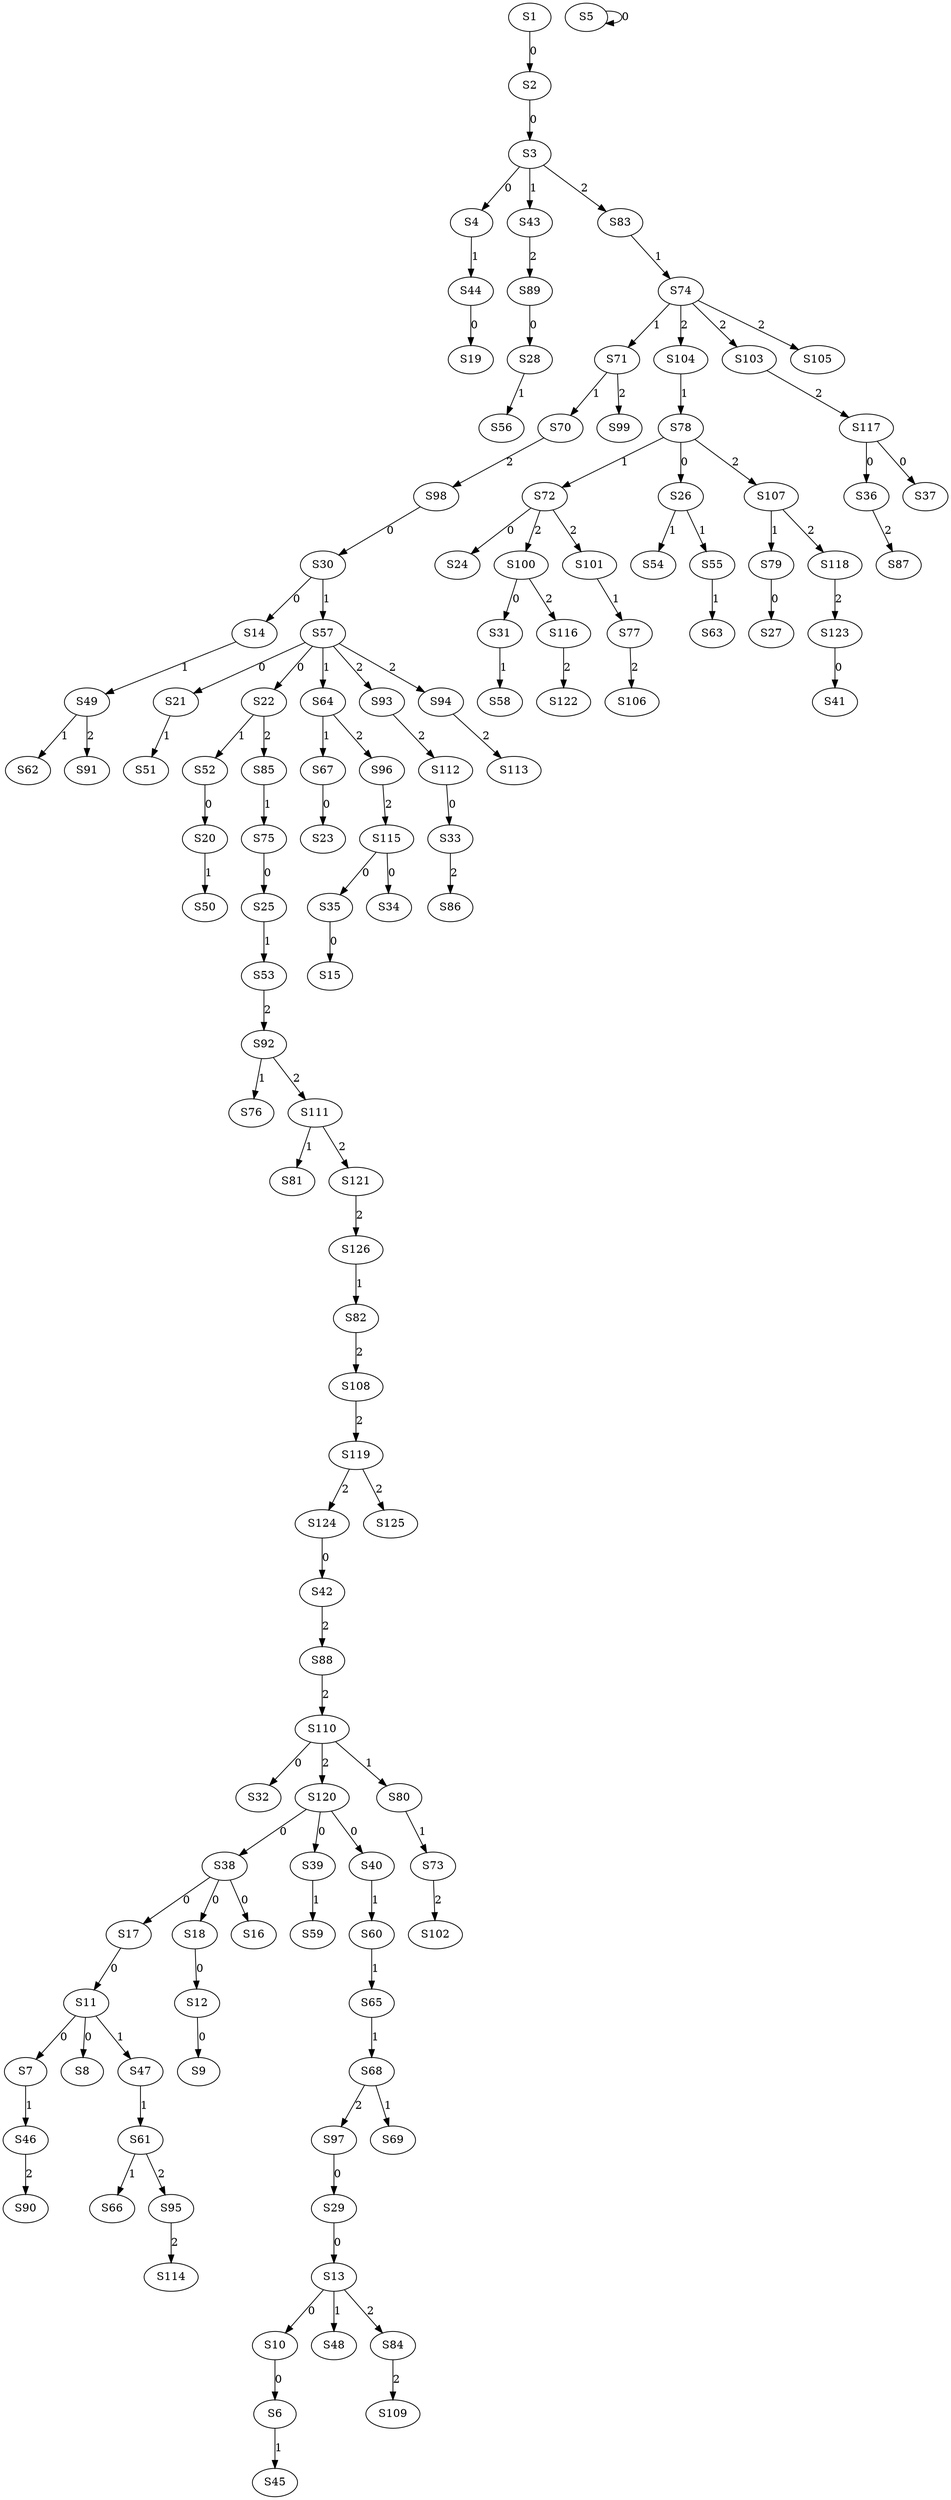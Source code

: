 strict digraph {
	S1 -> S2 [ label = 0 ];
	S2 -> S3 [ label = 0 ];
	S3 -> S4 [ label = 0 ];
	S5 -> S5 [ label = 0 ];
	S10 -> S6 [ label = 0 ];
	S11 -> S7 [ label = 0 ];
	S11 -> S8 [ label = 0 ];
	S12 -> S9 [ label = 0 ];
	S13 -> S10 [ label = 0 ];
	S17 -> S11 [ label = 0 ];
	S18 -> S12 [ label = 0 ];
	S29 -> S13 [ label = 0 ];
	S30 -> S14 [ label = 0 ];
	S35 -> S15 [ label = 0 ];
	S38 -> S16 [ label = 0 ];
	S38 -> S17 [ label = 0 ];
	S38 -> S18 [ label = 0 ];
	S44 -> S19 [ label = 0 ];
	S52 -> S20 [ label = 0 ];
	S57 -> S21 [ label = 0 ];
	S57 -> S22 [ label = 0 ];
	S67 -> S23 [ label = 0 ];
	S72 -> S24 [ label = 0 ];
	S75 -> S25 [ label = 0 ];
	S78 -> S26 [ label = 0 ];
	S79 -> S27 [ label = 0 ];
	S89 -> S28 [ label = 0 ];
	S97 -> S29 [ label = 0 ];
	S98 -> S30 [ label = 0 ];
	S100 -> S31 [ label = 0 ];
	S110 -> S32 [ label = 0 ];
	S112 -> S33 [ label = 0 ];
	S115 -> S34 [ label = 0 ];
	S115 -> S35 [ label = 0 ];
	S117 -> S36 [ label = 0 ];
	S117 -> S37 [ label = 0 ];
	S120 -> S38 [ label = 0 ];
	S120 -> S39 [ label = 0 ];
	S120 -> S40 [ label = 0 ];
	S123 -> S41 [ label = 0 ];
	S124 -> S42 [ label = 0 ];
	S3 -> S43 [ label = 1 ];
	S4 -> S44 [ label = 1 ];
	S6 -> S45 [ label = 1 ];
	S7 -> S46 [ label = 1 ];
	S11 -> S47 [ label = 1 ];
	S13 -> S48 [ label = 1 ];
	S14 -> S49 [ label = 1 ];
	S20 -> S50 [ label = 1 ];
	S21 -> S51 [ label = 1 ];
	S22 -> S52 [ label = 1 ];
	S25 -> S53 [ label = 1 ];
	S26 -> S54 [ label = 1 ];
	S26 -> S55 [ label = 1 ];
	S28 -> S56 [ label = 1 ];
	S30 -> S57 [ label = 1 ];
	S31 -> S58 [ label = 1 ];
	S39 -> S59 [ label = 1 ];
	S40 -> S60 [ label = 1 ];
	S47 -> S61 [ label = 1 ];
	S49 -> S62 [ label = 1 ];
	S55 -> S63 [ label = 1 ];
	S57 -> S64 [ label = 1 ];
	S60 -> S65 [ label = 1 ];
	S61 -> S66 [ label = 1 ];
	S64 -> S67 [ label = 1 ];
	S65 -> S68 [ label = 1 ];
	S68 -> S69 [ label = 1 ];
	S71 -> S70 [ label = 1 ];
	S74 -> S71 [ label = 1 ];
	S78 -> S72 [ label = 1 ];
	S80 -> S73 [ label = 1 ];
	S83 -> S74 [ label = 1 ];
	S85 -> S75 [ label = 1 ];
	S92 -> S76 [ label = 1 ];
	S101 -> S77 [ label = 1 ];
	S104 -> S78 [ label = 1 ];
	S107 -> S79 [ label = 1 ];
	S110 -> S80 [ label = 1 ];
	S111 -> S81 [ label = 1 ];
	S126 -> S82 [ label = 1 ];
	S3 -> S83 [ label = 2 ];
	S13 -> S84 [ label = 2 ];
	S22 -> S85 [ label = 2 ];
	S33 -> S86 [ label = 2 ];
	S36 -> S87 [ label = 2 ];
	S42 -> S88 [ label = 2 ];
	S43 -> S89 [ label = 2 ];
	S46 -> S90 [ label = 2 ];
	S49 -> S91 [ label = 2 ];
	S53 -> S92 [ label = 2 ];
	S57 -> S93 [ label = 2 ];
	S57 -> S94 [ label = 2 ];
	S61 -> S95 [ label = 2 ];
	S64 -> S96 [ label = 2 ];
	S68 -> S97 [ label = 2 ];
	S70 -> S98 [ label = 2 ];
	S71 -> S99 [ label = 2 ];
	S72 -> S100 [ label = 2 ];
	S72 -> S101 [ label = 2 ];
	S73 -> S102 [ label = 2 ];
	S74 -> S103 [ label = 2 ];
	S74 -> S104 [ label = 2 ];
	S74 -> S105 [ label = 2 ];
	S77 -> S106 [ label = 2 ];
	S78 -> S107 [ label = 2 ];
	S82 -> S108 [ label = 2 ];
	S84 -> S109 [ label = 2 ];
	S88 -> S110 [ label = 2 ];
	S92 -> S111 [ label = 2 ];
	S93 -> S112 [ label = 2 ];
	S94 -> S113 [ label = 2 ];
	S95 -> S114 [ label = 2 ];
	S96 -> S115 [ label = 2 ];
	S100 -> S116 [ label = 2 ];
	S103 -> S117 [ label = 2 ];
	S107 -> S118 [ label = 2 ];
	S108 -> S119 [ label = 2 ];
	S110 -> S120 [ label = 2 ];
	S111 -> S121 [ label = 2 ];
	S116 -> S122 [ label = 2 ];
	S118 -> S123 [ label = 2 ];
	S119 -> S124 [ label = 2 ];
	S119 -> S125 [ label = 2 ];
	S121 -> S126 [ label = 2 ];
}